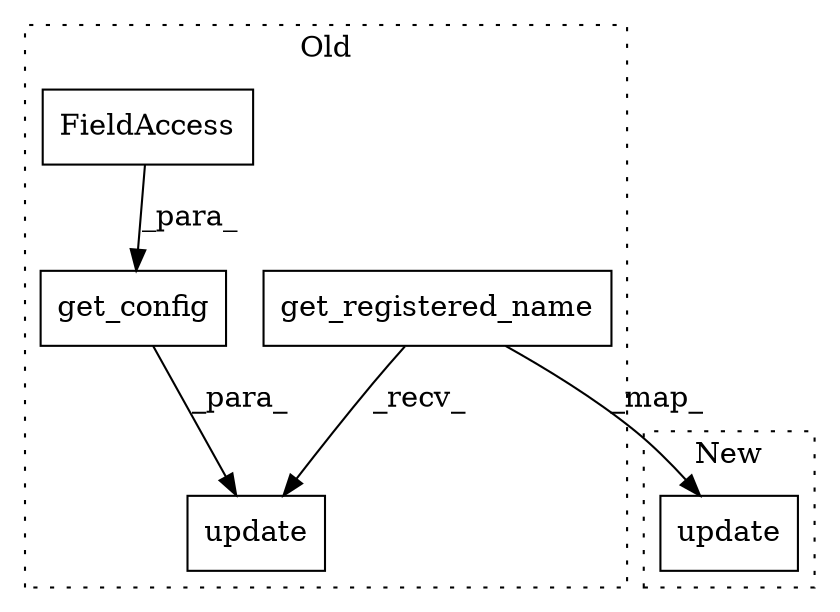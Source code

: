 digraph G {
subgraph cluster0 {
1 [label="get_registered_name" a="32" s="1098,1132" l="20,1" shape="box"];
3 [label="update" a="32" s="1351,1378" l="7,1" shape="box"];
4 [label="get_config" a="32" s="1358,1377" l="11,1" shape="box"];
5 [label="FieldAccess" a="22" s="1369" l="8" shape="box"];
label = "Old";
style="dotted";
}
subgraph cluster1 {
2 [label="update" a="32" s="1306,1337" l="7,1" shape="box"];
label = "New";
style="dotted";
}
1 -> 2 [label="_map_"];
1 -> 3 [label="_recv_"];
4 -> 3 [label="_para_"];
5 -> 4 [label="_para_"];
}